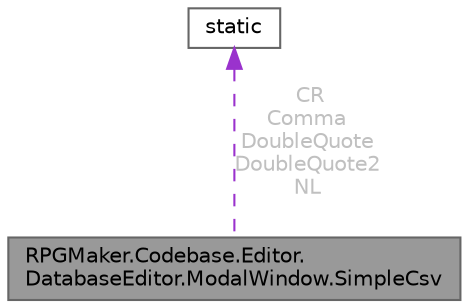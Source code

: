 digraph "RPGMaker.Codebase.Editor.DatabaseEditor.ModalWindow.SimpleCsv"
{
 // LATEX_PDF_SIZE
  bgcolor="transparent";
  edge [fontname=Helvetica,fontsize=10,labelfontname=Helvetica,labelfontsize=10];
  node [fontname=Helvetica,fontsize=10,shape=box,height=0.2,width=0.4];
  Node1 [id="Node000001",label="RPGMaker.Codebase.Editor.\lDatabaseEditor.ModalWindow.SimpleCsv",height=0.2,width=0.4,color="gray40", fillcolor="grey60", style="filled", fontcolor="black",tooltip="😁 単純なＣＳＶ"];
  Node2 -> Node1 [id="edge1_Node000001_Node000002",dir="back",color="darkorchid3",style="dashed",tooltip=" ",label=" CR\nComma\nDoubleQuote\nDoubleQuote2\nNL",fontcolor="grey" ];
  Node2 [id="Node000002",label="static",height=0.2,width=0.4,color="gray40", fillcolor="white", style="filled",tooltip=" "];
}
